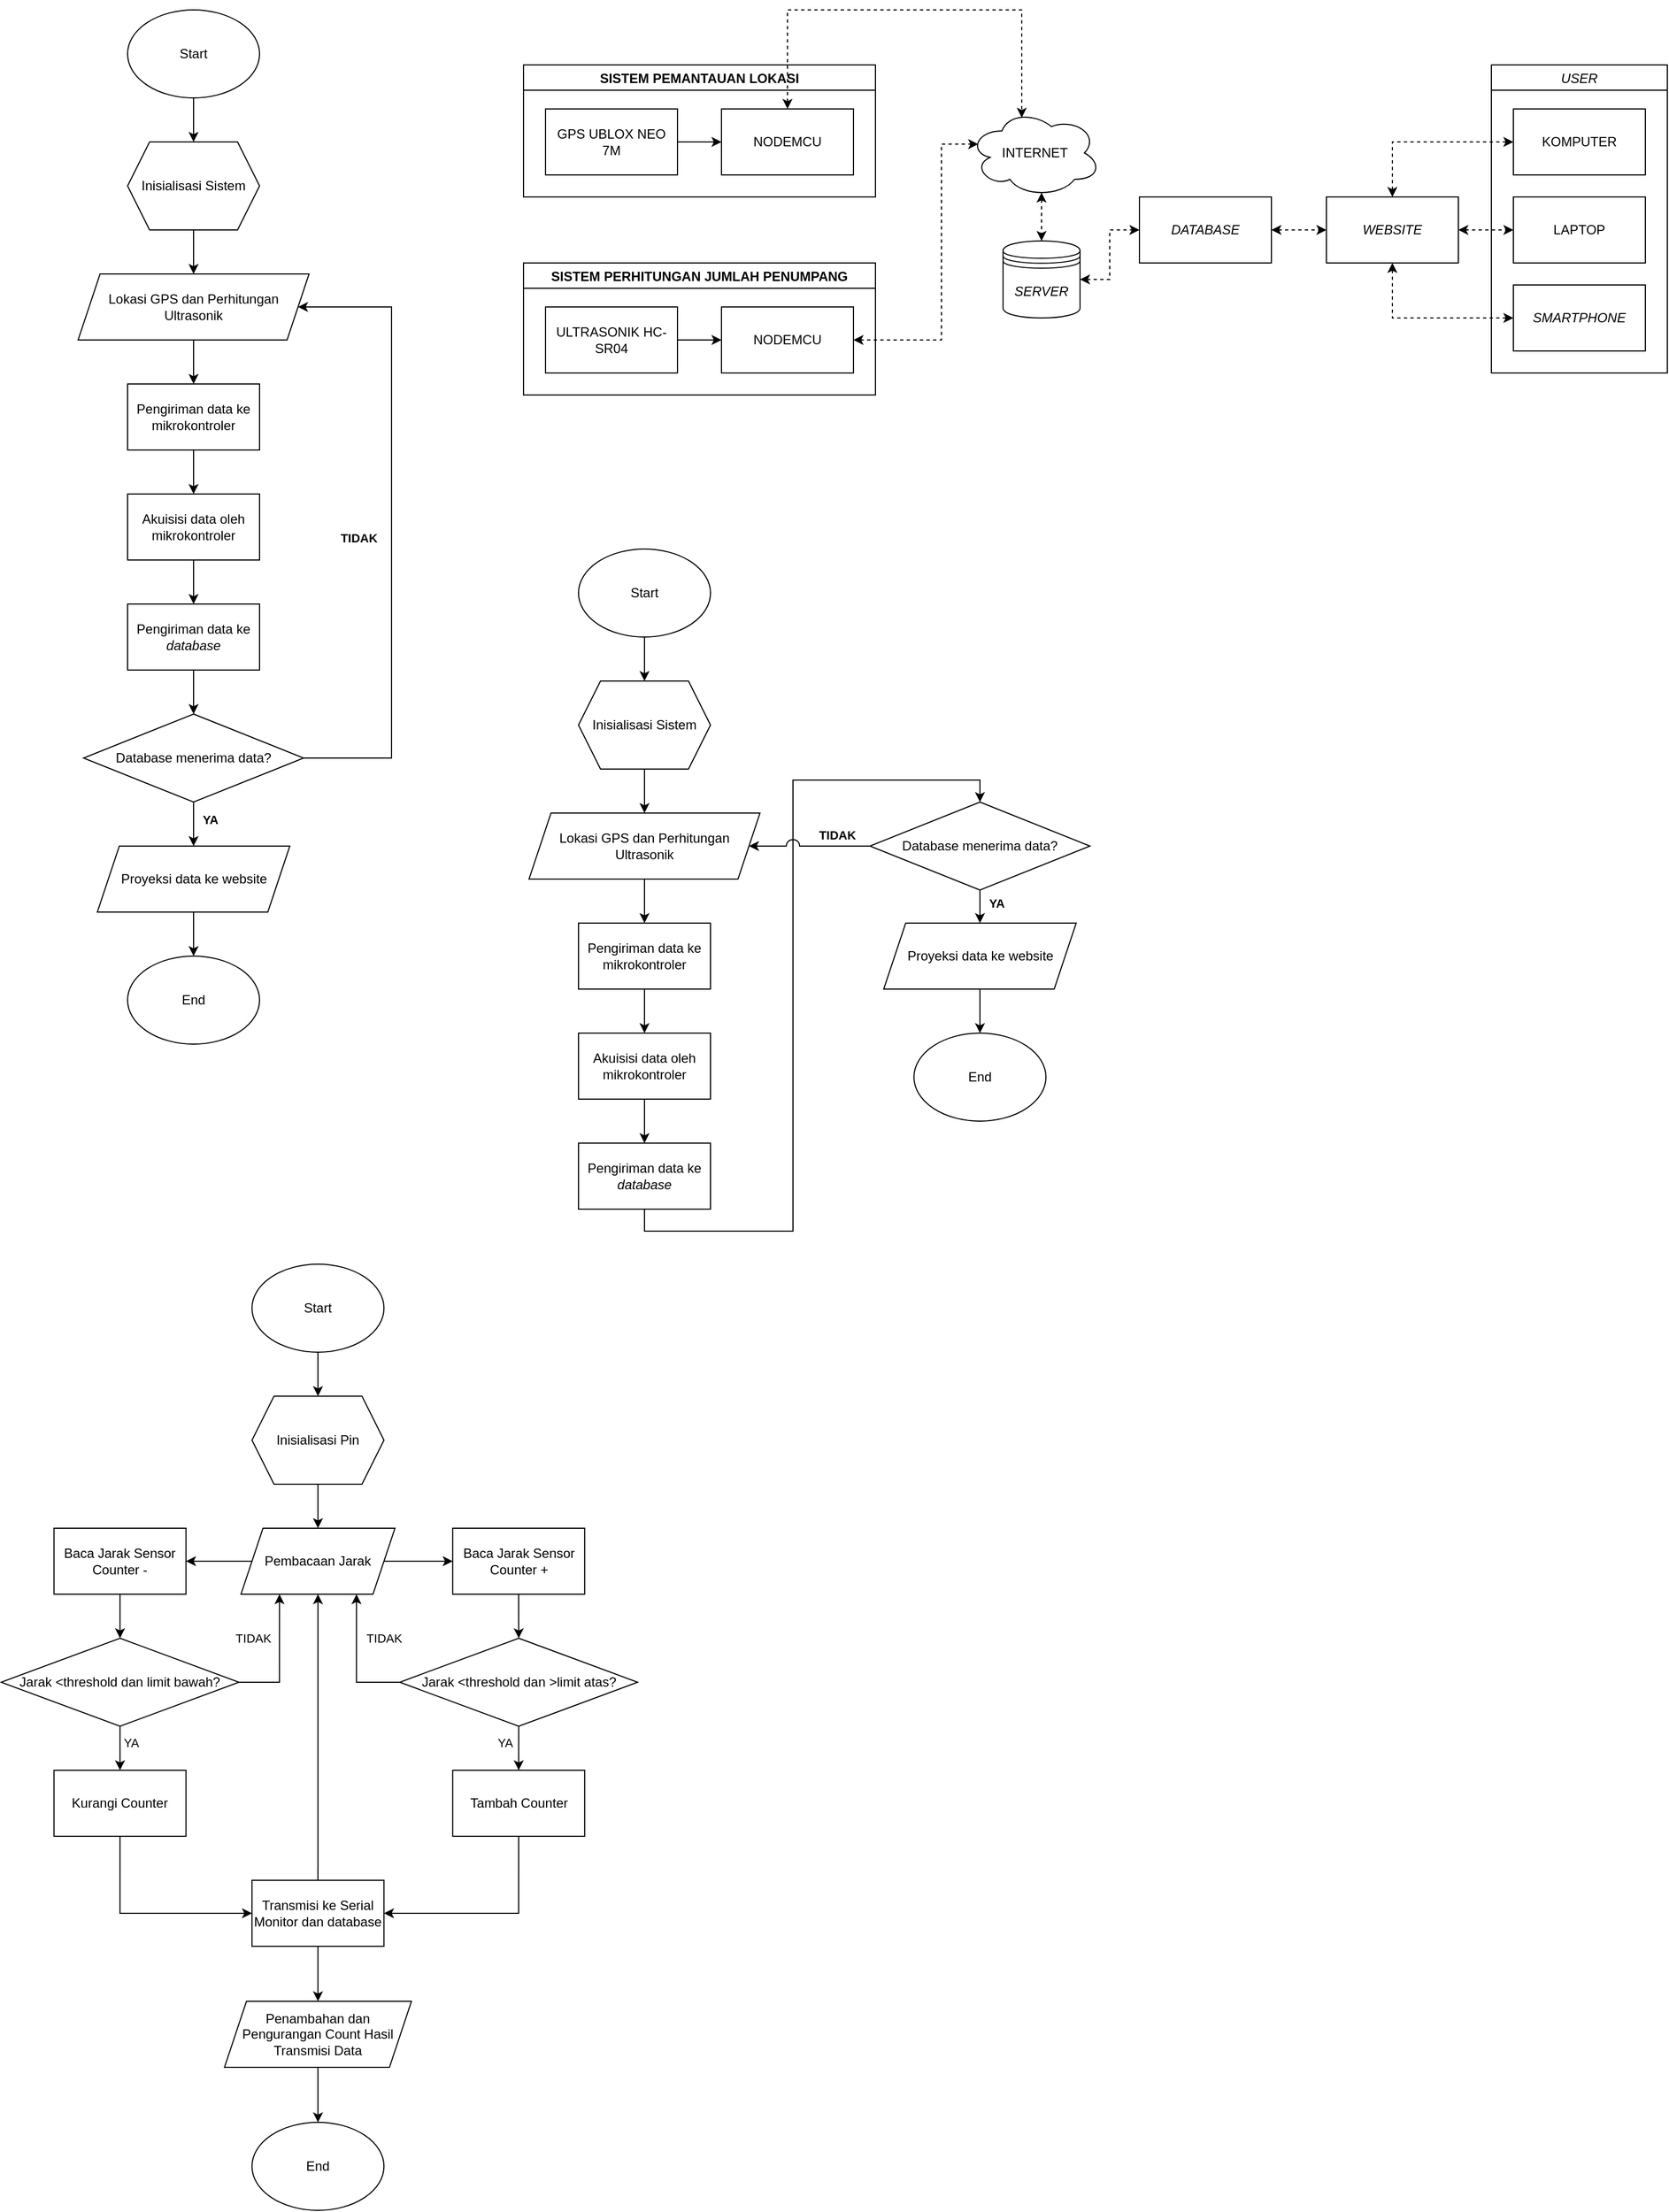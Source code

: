 <mxfile version="24.7.1" type="github">
  <diagram name="Page-1" id="yJ0czsLKRwosrbQ-xXQm">
    <mxGraphModel dx="518" dy="281" grid="1" gridSize="10" guides="1" tooltips="1" connect="1" arrows="1" fold="1" page="1" pageScale="1" pageWidth="850" pageHeight="1100" math="0" shadow="0">
      <root>
        <mxCell id="0" />
        <mxCell id="1" parent="0" />
        <mxCell id="yS4al7YbFfGDK6ix-DJF-15" style="edgeStyle=orthogonalEdgeStyle;rounded=0;orthogonalLoop=1;jettySize=auto;html=1;exitX=0.5;exitY=1;exitDx=0;exitDy=0;entryX=0.5;entryY=0;entryDx=0;entryDy=0;" parent="1" source="yS4al7YbFfGDK6ix-DJF-4" target="yS4al7YbFfGDK6ix-DJF-6" edge="1">
          <mxGeometry relative="1" as="geometry" />
        </mxCell>
        <mxCell id="yS4al7YbFfGDK6ix-DJF-4" value="Start" style="ellipse;whiteSpace=wrap;html=1;" parent="1" vertex="1">
          <mxGeometry x="155" y="60" width="120" height="80" as="geometry" />
        </mxCell>
        <mxCell id="yS4al7YbFfGDK6ix-DJF-16" style="edgeStyle=orthogonalEdgeStyle;rounded=0;orthogonalLoop=1;jettySize=auto;html=1;exitX=0.5;exitY=1;exitDx=0;exitDy=0;entryX=0.5;entryY=0;entryDx=0;entryDy=0;" parent="1" source="yS4al7YbFfGDK6ix-DJF-6" target="yS4al7YbFfGDK6ix-DJF-8" edge="1">
          <mxGeometry relative="1" as="geometry" />
        </mxCell>
        <mxCell id="yS4al7YbFfGDK6ix-DJF-6" value="Inisialisasi Sistem" style="shape=hexagon;perimeter=hexagonPerimeter2;whiteSpace=wrap;html=1;fixedSize=1;" parent="1" vertex="1">
          <mxGeometry x="155" y="180" width="120" height="80" as="geometry" />
        </mxCell>
        <mxCell id="yS4al7YbFfGDK6ix-DJF-17" style="edgeStyle=orthogonalEdgeStyle;rounded=0;orthogonalLoop=1;jettySize=auto;html=1;exitX=0.5;exitY=1;exitDx=0;exitDy=0;entryX=0.5;entryY=0;entryDx=0;entryDy=0;" parent="1" source="yS4al7YbFfGDK6ix-DJF-8" target="yS4al7YbFfGDK6ix-DJF-10" edge="1">
          <mxGeometry relative="1" as="geometry" />
        </mxCell>
        <mxCell id="yS4al7YbFfGDK6ix-DJF-8" value="Lokasi GPS dan Perhitungan Ultrasonik" style="shape=parallelogram;perimeter=parallelogramPerimeter;whiteSpace=wrap;html=1;fixedSize=1;" parent="1" vertex="1">
          <mxGeometry x="110" y="300" width="210" height="60" as="geometry" />
        </mxCell>
        <mxCell id="yS4al7YbFfGDK6ix-DJF-19" style="edgeStyle=orthogonalEdgeStyle;rounded=0;orthogonalLoop=1;jettySize=auto;html=1;exitX=0.5;exitY=1;exitDx=0;exitDy=0;entryX=0.5;entryY=0;entryDx=0;entryDy=0;" parent="1" source="yS4al7YbFfGDK6ix-DJF-9" target="yS4al7YbFfGDK6ix-DJF-11" edge="1">
          <mxGeometry relative="1" as="geometry" />
        </mxCell>
        <mxCell id="yS4al7YbFfGDK6ix-DJF-9" value="Akuisisi data oleh mikrokontroler" style="rounded=0;whiteSpace=wrap;html=1;" parent="1" vertex="1">
          <mxGeometry x="155" y="500" width="120" height="60" as="geometry" />
        </mxCell>
        <mxCell id="yS4al7YbFfGDK6ix-DJF-18" style="edgeStyle=orthogonalEdgeStyle;rounded=0;orthogonalLoop=1;jettySize=auto;html=1;exitX=0.5;exitY=1;exitDx=0;exitDy=0;entryX=0.5;entryY=0;entryDx=0;entryDy=0;" parent="1" source="yS4al7YbFfGDK6ix-DJF-10" target="yS4al7YbFfGDK6ix-DJF-9" edge="1">
          <mxGeometry relative="1" as="geometry" />
        </mxCell>
        <mxCell id="yS4al7YbFfGDK6ix-DJF-10" value="Pengiriman data ke mikrokontroler" style="rounded=0;whiteSpace=wrap;html=1;" parent="1" vertex="1">
          <mxGeometry x="155" y="400" width="120" height="60" as="geometry" />
        </mxCell>
        <mxCell id="yS4al7YbFfGDK6ix-DJF-20" style="edgeStyle=orthogonalEdgeStyle;rounded=0;orthogonalLoop=1;jettySize=auto;html=1;exitX=0.5;exitY=1;exitDx=0;exitDy=0;entryX=0.5;entryY=0;entryDx=0;entryDy=0;" parent="1" source="yS4al7YbFfGDK6ix-DJF-11" target="yS4al7YbFfGDK6ix-DJF-12" edge="1">
          <mxGeometry relative="1" as="geometry" />
        </mxCell>
        <mxCell id="yS4al7YbFfGDK6ix-DJF-11" value="Pengiriman data ke &lt;i&gt;database&lt;/i&gt;" style="rounded=0;whiteSpace=wrap;html=1;" parent="1" vertex="1">
          <mxGeometry x="155" y="600" width="120" height="60" as="geometry" />
        </mxCell>
        <mxCell id="yS4al7YbFfGDK6ix-DJF-21" value="&lt;b&gt;YA&lt;/b&gt;" style="edgeStyle=orthogonalEdgeStyle;rounded=0;orthogonalLoop=1;jettySize=auto;html=1;exitX=0.5;exitY=1;exitDx=0;exitDy=0;entryX=0.5;entryY=0;entryDx=0;entryDy=0;" parent="1" source="yS4al7YbFfGDK6ix-DJF-12" target="yS4al7YbFfGDK6ix-DJF-13" edge="1">
          <mxGeometry x="-0.2" y="15" relative="1" as="geometry">
            <mxPoint as="offset" />
          </mxGeometry>
        </mxCell>
        <mxCell id="yS4al7YbFfGDK6ix-DJF-23" value="&lt;b&gt;TIDAK&lt;/b&gt;" style="edgeStyle=orthogonalEdgeStyle;rounded=0;orthogonalLoop=1;jettySize=auto;html=1;exitX=1;exitY=0.5;exitDx=0;exitDy=0;entryX=1;entryY=0.5;entryDx=0;entryDy=0;" parent="1" source="yS4al7YbFfGDK6ix-DJF-12" target="yS4al7YbFfGDK6ix-DJF-8" edge="1">
          <mxGeometry x="-0.026" y="30" relative="1" as="geometry">
            <Array as="points">
              <mxPoint x="395" y="740" />
              <mxPoint x="395" y="330" />
            </Array>
            <mxPoint as="offset" />
          </mxGeometry>
        </mxCell>
        <mxCell id="yS4al7YbFfGDK6ix-DJF-12" value="Database menerima data?" style="rhombus;whiteSpace=wrap;html=1;" parent="1" vertex="1">
          <mxGeometry x="115" y="700" width="200" height="80" as="geometry" />
        </mxCell>
        <mxCell id="yS4al7YbFfGDK6ix-DJF-22" style="edgeStyle=orthogonalEdgeStyle;rounded=0;orthogonalLoop=1;jettySize=auto;html=1;exitX=0.5;exitY=1;exitDx=0;exitDy=0;entryX=0.5;entryY=0;entryDx=0;entryDy=0;" parent="1" source="yS4al7YbFfGDK6ix-DJF-13" target="yS4al7YbFfGDK6ix-DJF-14" edge="1">
          <mxGeometry relative="1" as="geometry" />
        </mxCell>
        <mxCell id="yS4al7YbFfGDK6ix-DJF-13" value="Proyeksi data ke website" style="shape=parallelogram;perimeter=parallelogramPerimeter;whiteSpace=wrap;html=1;fixedSize=1;" parent="1" vertex="1">
          <mxGeometry x="127.5" y="820" width="175" height="60" as="geometry" />
        </mxCell>
        <mxCell id="yS4al7YbFfGDK6ix-DJF-14" value="End" style="ellipse;whiteSpace=wrap;html=1;" parent="1" vertex="1">
          <mxGeometry x="155" y="920" width="120" height="80" as="geometry" />
        </mxCell>
        <mxCell id="yS4al7YbFfGDK6ix-DJF-25" value="SISTEM PEMANTAUAN LOKASI" style="swimlane;fillColor=none;" parent="1" vertex="1">
          <mxGeometry x="515" y="110" width="320" height="120" as="geometry" />
        </mxCell>
        <mxCell id="yS4al7YbFfGDK6ix-DJF-28" value="" style="edgeStyle=orthogonalEdgeStyle;rounded=0;orthogonalLoop=1;jettySize=auto;html=1;" parent="yS4al7YbFfGDK6ix-DJF-25" source="yS4al7YbFfGDK6ix-DJF-26" target="yS4al7YbFfGDK6ix-DJF-27" edge="1">
          <mxGeometry relative="1" as="geometry" />
        </mxCell>
        <mxCell id="yS4al7YbFfGDK6ix-DJF-26" value="GPS UBLOX NEO 7M" style="rounded=0;whiteSpace=wrap;html=1;fillColor=none;" parent="yS4al7YbFfGDK6ix-DJF-25" vertex="1">
          <mxGeometry x="20" y="40" width="120" height="60" as="geometry" />
        </mxCell>
        <mxCell id="yS4al7YbFfGDK6ix-DJF-27" value="NODEMCU" style="rounded=0;whiteSpace=wrap;html=1;fillColor=none;" parent="yS4al7YbFfGDK6ix-DJF-25" vertex="1">
          <mxGeometry x="180" y="40" width="120" height="60" as="geometry" />
        </mxCell>
        <mxCell id="yS4al7YbFfGDK6ix-DJF-29" value="SISTEM PERHITUNGAN JUMLAH PENUMPANG" style="swimlane;fillColor=none;" parent="1" vertex="1">
          <mxGeometry x="515" y="290" width="320" height="120" as="geometry" />
        </mxCell>
        <mxCell id="yS4al7YbFfGDK6ix-DJF-30" value="" style="edgeStyle=orthogonalEdgeStyle;rounded=0;orthogonalLoop=1;jettySize=auto;html=1;" parent="yS4al7YbFfGDK6ix-DJF-29" source="yS4al7YbFfGDK6ix-DJF-31" target="yS4al7YbFfGDK6ix-DJF-32" edge="1">
          <mxGeometry relative="1" as="geometry" />
        </mxCell>
        <mxCell id="yS4al7YbFfGDK6ix-DJF-31" value="ULTRASONIK HC-SR04" style="rounded=0;whiteSpace=wrap;html=1;fillColor=none;" parent="yS4al7YbFfGDK6ix-DJF-29" vertex="1">
          <mxGeometry x="20" y="40" width="120" height="60" as="geometry" />
        </mxCell>
        <mxCell id="yS4al7YbFfGDK6ix-DJF-32" value="NODEMCU" style="rounded=0;whiteSpace=wrap;html=1;fillColor=none;" parent="yS4al7YbFfGDK6ix-DJF-29" vertex="1">
          <mxGeometry x="180" y="40" width="120" height="60" as="geometry" />
        </mxCell>
        <mxCell id="yS4al7YbFfGDK6ix-DJF-37" style="edgeStyle=orthogonalEdgeStyle;rounded=0;orthogonalLoop=1;jettySize=auto;html=1;exitX=0.55;exitY=0.95;exitDx=0;exitDy=0;exitPerimeter=0;entryX=0.5;entryY=0;entryDx=0;entryDy=0;dashed=1;startArrow=classic;startFill=1;" parent="1" source="yS4al7YbFfGDK6ix-DJF-33" target="yS4al7YbFfGDK6ix-DJF-44" edge="1">
          <mxGeometry relative="1" as="geometry">
            <mxPoint x="986" y="323" as="targetPoint" />
          </mxGeometry>
        </mxCell>
        <mxCell id="yS4al7YbFfGDK6ix-DJF-33" value="INTERNET" style="ellipse;shape=cloud;whiteSpace=wrap;html=1;fillColor=none;" parent="1" vertex="1">
          <mxGeometry x="920" y="150" width="120" height="80" as="geometry" />
        </mxCell>
        <mxCell id="yS4al7YbFfGDK6ix-DJF-34" style="edgeStyle=orthogonalEdgeStyle;rounded=0;orthogonalLoop=1;jettySize=auto;html=1;exitX=0.5;exitY=0;exitDx=0;exitDy=0;entryX=0.4;entryY=0.1;entryDx=0;entryDy=0;entryPerimeter=0;dashed=1;startArrow=classic;startFill=1;" parent="1" source="yS4al7YbFfGDK6ix-DJF-27" target="yS4al7YbFfGDK6ix-DJF-33" edge="1">
          <mxGeometry relative="1" as="geometry">
            <Array as="points">
              <mxPoint x="755" y="60" />
              <mxPoint x="968" y="60" />
            </Array>
          </mxGeometry>
        </mxCell>
        <mxCell id="yS4al7YbFfGDK6ix-DJF-35" style="edgeStyle=orthogonalEdgeStyle;rounded=0;orthogonalLoop=1;jettySize=auto;html=1;exitX=1;exitY=0.5;exitDx=0;exitDy=0;entryX=0.07;entryY=0.4;entryDx=0;entryDy=0;entryPerimeter=0;dashed=1;startArrow=classic;startFill=1;" parent="1" source="yS4al7YbFfGDK6ix-DJF-32" target="yS4al7YbFfGDK6ix-DJF-33" edge="1">
          <mxGeometry relative="1" as="geometry">
            <Array as="points">
              <mxPoint x="895" y="360" />
              <mxPoint x="895" y="182" />
            </Array>
          </mxGeometry>
        </mxCell>
        <mxCell id="yS4al7YbFfGDK6ix-DJF-43" style="edgeStyle=orthogonalEdgeStyle;rounded=0;orthogonalLoop=1;jettySize=auto;html=1;exitX=1;exitY=0.5;exitDx=0;exitDy=0;entryX=0;entryY=0.5;entryDx=0;entryDy=0;startArrow=classic;startFill=1;dashed=1;" parent="1" source="yS4al7YbFfGDK6ix-DJF-38" target="yS4al7YbFfGDK6ix-DJF-42" edge="1">
          <mxGeometry relative="1" as="geometry" />
        </mxCell>
        <mxCell id="yS4al7YbFfGDK6ix-DJF-38" value="&lt;i&gt;DATABASE&lt;/i&gt;" style="rounded=0;whiteSpace=wrap;html=1;fillColor=none;" parent="1" vertex="1">
          <mxGeometry x="1075" y="230" width="120" height="60" as="geometry" />
        </mxCell>
        <mxCell id="yS4al7YbFfGDK6ix-DJF-54" style="edgeStyle=orthogonalEdgeStyle;rounded=0;orthogonalLoop=1;jettySize=auto;html=1;exitX=1;exitY=0.5;exitDx=0;exitDy=0;entryX=0;entryY=0.5;entryDx=0;entryDy=0;startArrow=classic;startFill=1;dashed=1;" parent="1" source="yS4al7YbFfGDK6ix-DJF-42" target="yS4al7YbFfGDK6ix-DJF-47" edge="1">
          <mxGeometry relative="1" as="geometry" />
        </mxCell>
        <mxCell id="yS4al7YbFfGDK6ix-DJF-55" style="edgeStyle=orthogonalEdgeStyle;rounded=0;orthogonalLoop=1;jettySize=auto;html=1;exitX=0.5;exitY=1;exitDx=0;exitDy=0;entryX=0;entryY=0.5;entryDx=0;entryDy=0;startArrow=classic;startFill=1;dashed=1;" parent="1" source="yS4al7YbFfGDK6ix-DJF-42" target="yS4al7YbFfGDK6ix-DJF-48" edge="1">
          <mxGeometry relative="1" as="geometry" />
        </mxCell>
        <mxCell id="yS4al7YbFfGDK6ix-DJF-56" style="edgeStyle=orthogonalEdgeStyle;rounded=0;orthogonalLoop=1;jettySize=auto;html=1;exitX=0.5;exitY=0;exitDx=0;exitDy=0;entryX=0;entryY=0.5;entryDx=0;entryDy=0;startArrow=classic;startFill=1;dashed=1;" parent="1" source="yS4al7YbFfGDK6ix-DJF-42" target="yS4al7YbFfGDK6ix-DJF-46" edge="1">
          <mxGeometry relative="1" as="geometry" />
        </mxCell>
        <mxCell id="yS4al7YbFfGDK6ix-DJF-42" value="&lt;i&gt;WEBSITE&lt;/i&gt;" style="rounded=0;whiteSpace=wrap;html=1;fillColor=none;" parent="1" vertex="1">
          <mxGeometry x="1245" y="230" width="120" height="60" as="geometry" />
        </mxCell>
        <mxCell id="yS4al7YbFfGDK6ix-DJF-45" style="edgeStyle=orthogonalEdgeStyle;rounded=0;orthogonalLoop=1;jettySize=auto;html=1;exitX=1;exitY=0.5;exitDx=0;exitDy=0;entryX=0;entryY=0.5;entryDx=0;entryDy=0;startArrow=classic;startFill=1;dashed=1;" parent="1" source="yS4al7YbFfGDK6ix-DJF-44" target="yS4al7YbFfGDK6ix-DJF-38" edge="1">
          <mxGeometry relative="1" as="geometry" />
        </mxCell>
        <mxCell id="yS4al7YbFfGDK6ix-DJF-44" value="&lt;i&gt;SERVER&lt;/i&gt;" style="shape=datastore;whiteSpace=wrap;html=1;fillColor=none;" parent="1" vertex="1">
          <mxGeometry x="951" y="270" width="70" height="70" as="geometry" />
        </mxCell>
        <mxCell id="yS4al7YbFfGDK6ix-DJF-49" value="USER" style="swimlane;startSize=23;fontStyle=2;fillColor=none;" parent="1" vertex="1">
          <mxGeometry x="1395" y="110" width="160" height="280" as="geometry" />
        </mxCell>
        <mxCell id="yS4al7YbFfGDK6ix-DJF-46" value="KOMPUTER" style="rounded=0;whiteSpace=wrap;html=1;fillColor=none;" parent="yS4al7YbFfGDK6ix-DJF-49" vertex="1">
          <mxGeometry x="20" y="40" width="120" height="60" as="geometry" />
        </mxCell>
        <mxCell id="yS4al7YbFfGDK6ix-DJF-47" value="LAPTOP" style="rounded=0;whiteSpace=wrap;html=1;fillColor=none;" parent="yS4al7YbFfGDK6ix-DJF-49" vertex="1">
          <mxGeometry x="20" y="120" width="120" height="60" as="geometry" />
        </mxCell>
        <mxCell id="yS4al7YbFfGDK6ix-DJF-48" value="&lt;i&gt;SMARTPHONE&lt;/i&gt;" style="rounded=0;whiteSpace=wrap;html=1;fillColor=none;" parent="yS4al7YbFfGDK6ix-DJF-49" vertex="1">
          <mxGeometry x="20" y="200" width="120" height="60" as="geometry" />
        </mxCell>
        <mxCell id="3b_SdyXid0ChqGJSm0WQ-21" style="edgeStyle=orthogonalEdgeStyle;rounded=0;orthogonalLoop=1;jettySize=auto;html=1;exitX=0.5;exitY=1;exitDx=0;exitDy=0;entryX=0.5;entryY=0;entryDx=0;entryDy=0;" parent="1" source="3b_SdyXid0ChqGJSm0WQ-22" target="3b_SdyXid0ChqGJSm0WQ-24" edge="1">
          <mxGeometry relative="1" as="geometry" />
        </mxCell>
        <mxCell id="3b_SdyXid0ChqGJSm0WQ-22" value="Start" style="ellipse;whiteSpace=wrap;html=1;fillColor=none;" parent="1" vertex="1">
          <mxGeometry x="565" y="550" width="120" height="80" as="geometry" />
        </mxCell>
        <mxCell id="3b_SdyXid0ChqGJSm0WQ-23" style="edgeStyle=orthogonalEdgeStyle;rounded=0;orthogonalLoop=1;jettySize=auto;html=1;exitX=0.5;exitY=1;exitDx=0;exitDy=0;entryX=0.5;entryY=0;entryDx=0;entryDy=0;" parent="1" source="3b_SdyXid0ChqGJSm0WQ-24" target="3b_SdyXid0ChqGJSm0WQ-26" edge="1">
          <mxGeometry relative="1" as="geometry" />
        </mxCell>
        <mxCell id="3b_SdyXid0ChqGJSm0WQ-24" value="Inisialisasi Sistem" style="shape=hexagon;perimeter=hexagonPerimeter2;whiteSpace=wrap;html=1;fixedSize=1;fillColor=none;" parent="1" vertex="1">
          <mxGeometry x="565" y="670" width="120" height="80" as="geometry" />
        </mxCell>
        <mxCell id="3b_SdyXid0ChqGJSm0WQ-25" style="edgeStyle=orthogonalEdgeStyle;rounded=0;orthogonalLoop=1;jettySize=auto;html=1;exitX=0.5;exitY=1;exitDx=0;exitDy=0;entryX=0.5;entryY=0;entryDx=0;entryDy=0;" parent="1" source="3b_SdyXid0ChqGJSm0WQ-26" target="3b_SdyXid0ChqGJSm0WQ-30" edge="1">
          <mxGeometry relative="1" as="geometry" />
        </mxCell>
        <mxCell id="3b_SdyXid0ChqGJSm0WQ-26" value="Lokasi GPS dan Perhitungan Ultrasonik" style="shape=parallelogram;perimeter=parallelogramPerimeter;whiteSpace=wrap;html=1;fixedSize=1;fillColor=none;" parent="1" vertex="1">
          <mxGeometry x="520" y="790" width="210" height="60" as="geometry" />
        </mxCell>
        <mxCell id="3b_SdyXid0ChqGJSm0WQ-27" style="edgeStyle=orthogonalEdgeStyle;rounded=0;orthogonalLoop=1;jettySize=auto;html=1;exitX=0.5;exitY=1;exitDx=0;exitDy=0;entryX=0.5;entryY=0;entryDx=0;entryDy=0;" parent="1" source="3b_SdyXid0ChqGJSm0WQ-28" target="3b_SdyXid0ChqGJSm0WQ-32" edge="1">
          <mxGeometry relative="1" as="geometry" />
        </mxCell>
        <mxCell id="3b_SdyXid0ChqGJSm0WQ-28" value="Akuisisi data oleh mikrokontroler" style="rounded=0;whiteSpace=wrap;html=1;fillColor=none;" parent="1" vertex="1">
          <mxGeometry x="565" y="990" width="120" height="60" as="geometry" />
        </mxCell>
        <mxCell id="3b_SdyXid0ChqGJSm0WQ-29" style="edgeStyle=orthogonalEdgeStyle;rounded=0;orthogonalLoop=1;jettySize=auto;html=1;exitX=0.5;exitY=1;exitDx=0;exitDy=0;entryX=0.5;entryY=0;entryDx=0;entryDy=0;" parent="1" source="3b_SdyXid0ChqGJSm0WQ-30" target="3b_SdyXid0ChqGJSm0WQ-28" edge="1">
          <mxGeometry relative="1" as="geometry" />
        </mxCell>
        <mxCell id="3b_SdyXid0ChqGJSm0WQ-30" value="Pengiriman data ke mikrokontroler" style="rounded=0;whiteSpace=wrap;html=1;fillColor=none;" parent="1" vertex="1">
          <mxGeometry x="565" y="890" width="120" height="60" as="geometry" />
        </mxCell>
        <mxCell id="3b_SdyXid0ChqGJSm0WQ-31" style="edgeStyle=orthogonalEdgeStyle;rounded=0;orthogonalLoop=1;jettySize=auto;html=1;exitX=0.5;exitY=1;exitDx=0;exitDy=0;entryX=0.5;entryY=0;entryDx=0;entryDy=0;flowAnimation=0;" parent="1" source="3b_SdyXid0ChqGJSm0WQ-32" target="3b_SdyXid0ChqGJSm0WQ-35" edge="1">
          <mxGeometry relative="1" as="geometry">
            <Array as="points">
              <mxPoint x="625" y="1170" />
              <mxPoint x="760" y="1170" />
              <mxPoint x="760" y="760" />
              <mxPoint x="930" y="760" />
            </Array>
          </mxGeometry>
        </mxCell>
        <mxCell id="3b_SdyXid0ChqGJSm0WQ-32" value="Pengiriman data ke &lt;i&gt;database&lt;/i&gt;" style="rounded=0;whiteSpace=wrap;html=1;fillColor=none;" parent="1" vertex="1">
          <mxGeometry x="565" y="1090" width="120" height="60" as="geometry" />
        </mxCell>
        <mxCell id="3b_SdyXid0ChqGJSm0WQ-33" value="&lt;b&gt;YA&lt;/b&gt;" style="edgeStyle=orthogonalEdgeStyle;rounded=0;orthogonalLoop=1;jettySize=auto;html=1;exitX=0.5;exitY=1;exitDx=0;exitDy=0;entryX=0.5;entryY=0;entryDx=0;entryDy=0;" parent="1" source="3b_SdyXid0ChqGJSm0WQ-35" target="3b_SdyXid0ChqGJSm0WQ-37" edge="1">
          <mxGeometry x="-0.2" y="15" relative="1" as="geometry">
            <mxPoint as="offset" />
          </mxGeometry>
        </mxCell>
        <mxCell id="3b_SdyXid0ChqGJSm0WQ-39" value="&lt;b&gt;TIDAK&lt;/b&gt;" style="edgeStyle=orthogonalEdgeStyle;rounded=0;orthogonalLoop=1;jettySize=auto;html=1;exitX=0;exitY=0.5;exitDx=0;exitDy=0;entryX=1;entryY=0.5;entryDx=0;entryDy=0;jumpStyle=arc;jumpSize=12;" parent="1" source="3b_SdyXid0ChqGJSm0WQ-35" target="3b_SdyXid0ChqGJSm0WQ-26" edge="1">
          <mxGeometry x="-0.455" y="-10" relative="1" as="geometry">
            <mxPoint as="offset" />
          </mxGeometry>
        </mxCell>
        <mxCell id="3b_SdyXid0ChqGJSm0WQ-35" value="Database menerima data?" style="rhombus;whiteSpace=wrap;html=1;fillColor=none;" parent="1" vertex="1">
          <mxGeometry x="830" y="780" width="200" height="80" as="geometry" />
        </mxCell>
        <mxCell id="3b_SdyXid0ChqGJSm0WQ-36" style="edgeStyle=orthogonalEdgeStyle;rounded=0;orthogonalLoop=1;jettySize=auto;html=1;exitX=0.5;exitY=1;exitDx=0;exitDy=0;entryX=0.5;entryY=0;entryDx=0;entryDy=0;" parent="1" source="3b_SdyXid0ChqGJSm0WQ-37" target="3b_SdyXid0ChqGJSm0WQ-38" edge="1">
          <mxGeometry relative="1" as="geometry" />
        </mxCell>
        <mxCell id="3b_SdyXid0ChqGJSm0WQ-37" value="Proyeksi data ke website" style="shape=parallelogram;perimeter=parallelogramPerimeter;whiteSpace=wrap;html=1;fixedSize=1;fillColor=none;" parent="1" vertex="1">
          <mxGeometry x="842.5" y="890" width="175" height="60" as="geometry" />
        </mxCell>
        <mxCell id="3b_SdyXid0ChqGJSm0WQ-38" value="End" style="ellipse;whiteSpace=wrap;html=1;fillColor=none;" parent="1" vertex="1">
          <mxGeometry x="870" y="990" width="120" height="80" as="geometry" />
        </mxCell>
        <mxCell id="d2ZIBK7g3pTTEtLVZII3-3" value="" style="edgeStyle=orthogonalEdgeStyle;rounded=0;orthogonalLoop=1;jettySize=auto;html=1;" parent="1" source="d2ZIBK7g3pTTEtLVZII3-1" target="d2ZIBK7g3pTTEtLVZII3-2" edge="1">
          <mxGeometry relative="1" as="geometry" />
        </mxCell>
        <mxCell id="d2ZIBK7g3pTTEtLVZII3-1" value="Start" style="ellipse;whiteSpace=wrap;html=1;fillColor=none;" parent="1" vertex="1">
          <mxGeometry x="268.12" y="1200" width="120" height="80" as="geometry" />
        </mxCell>
        <mxCell id="d2ZIBK7g3pTTEtLVZII3-5" value="" style="edgeStyle=orthogonalEdgeStyle;rounded=0;orthogonalLoop=1;jettySize=auto;html=1;" parent="1" source="d2ZIBK7g3pTTEtLVZII3-2" target="d2ZIBK7g3pTTEtLVZII3-4" edge="1">
          <mxGeometry relative="1" as="geometry" />
        </mxCell>
        <mxCell id="d2ZIBK7g3pTTEtLVZII3-2" value="Inisialisasi Pin" style="shape=hexagon;perimeter=hexagonPerimeter2;whiteSpace=wrap;html=1;fixedSize=1;fillColor=none;" parent="1" vertex="1">
          <mxGeometry x="268.12" y="1320" width="120" height="80" as="geometry" />
        </mxCell>
        <mxCell id="d2ZIBK7g3pTTEtLVZII3-7" value="" style="edgeStyle=orthogonalEdgeStyle;rounded=0;orthogonalLoop=1;jettySize=auto;html=1;" parent="1" source="d2ZIBK7g3pTTEtLVZII3-4" target="d2ZIBK7g3pTTEtLVZII3-6" edge="1">
          <mxGeometry relative="1" as="geometry" />
        </mxCell>
        <mxCell id="d2ZIBK7g3pTTEtLVZII3-9" value="" style="edgeStyle=orthogonalEdgeStyle;rounded=0;orthogonalLoop=1;jettySize=auto;html=1;" parent="1" source="d2ZIBK7g3pTTEtLVZII3-4" target="d2ZIBK7g3pTTEtLVZII3-8" edge="1">
          <mxGeometry relative="1" as="geometry" />
        </mxCell>
        <mxCell id="d2ZIBK7g3pTTEtLVZII3-4" value="Pembacaan Jarak" style="shape=parallelogram;perimeter=parallelogramPerimeter;whiteSpace=wrap;html=1;fixedSize=1;fillColor=none;" parent="1" vertex="1">
          <mxGeometry x="258.12" y="1440" width="140" height="60" as="geometry" />
        </mxCell>
        <mxCell id="d2ZIBK7g3pTTEtLVZII3-11" value="" style="edgeStyle=orthogonalEdgeStyle;rounded=0;orthogonalLoop=1;jettySize=auto;html=1;" parent="1" source="d2ZIBK7g3pTTEtLVZII3-6" target="d2ZIBK7g3pTTEtLVZII3-10" edge="1">
          <mxGeometry relative="1" as="geometry" />
        </mxCell>
        <mxCell id="d2ZIBK7g3pTTEtLVZII3-6" value="Baca Jarak Sensor Counter +" style="whiteSpace=wrap;html=1;fillColor=none;" parent="1" vertex="1">
          <mxGeometry x="450.62" y="1440" width="120" height="60" as="geometry" />
        </mxCell>
        <mxCell id="d2ZIBK7g3pTTEtLVZII3-13" style="edgeStyle=orthogonalEdgeStyle;rounded=0;orthogonalLoop=1;jettySize=auto;html=1;exitX=0.5;exitY=1;exitDx=0;exitDy=0;entryX=0.5;entryY=0;entryDx=0;entryDy=0;" parent="1" source="d2ZIBK7g3pTTEtLVZII3-8" target="d2ZIBK7g3pTTEtLVZII3-12" edge="1">
          <mxGeometry relative="1" as="geometry" />
        </mxCell>
        <mxCell id="d2ZIBK7g3pTTEtLVZII3-8" value="Baca Jarak Sensor Counter -" style="whiteSpace=wrap;html=1;fillColor=none;" parent="1" vertex="1">
          <mxGeometry x="88.12" y="1440" width="120" height="60" as="geometry" />
        </mxCell>
        <mxCell id="d2ZIBK7g3pTTEtLVZII3-15" value="" style="edgeStyle=orthogonalEdgeStyle;rounded=0;orthogonalLoop=1;jettySize=auto;html=1;" parent="1" source="d2ZIBK7g3pTTEtLVZII3-10" target="d2ZIBK7g3pTTEtLVZII3-14" edge="1">
          <mxGeometry relative="1" as="geometry" />
        </mxCell>
        <mxCell id="d2ZIBK7g3pTTEtLVZII3-40" value="YA" style="edgeLabel;html=1;align=center;verticalAlign=middle;resizable=0;points=[];" parent="d2ZIBK7g3pTTEtLVZII3-15" vertex="1" connectable="0">
          <mxGeometry x="-0.279" y="2" relative="1" as="geometry">
            <mxPoint x="-15" as="offset" />
          </mxGeometry>
        </mxCell>
        <mxCell id="9RHUhA6I5Z0S6S0RsDlj-2" style="edgeStyle=orthogonalEdgeStyle;rounded=0;orthogonalLoop=1;jettySize=auto;html=1;exitX=0;exitY=0.5;exitDx=0;exitDy=0;entryX=0.75;entryY=1;entryDx=0;entryDy=0;" edge="1" parent="1" source="d2ZIBK7g3pTTEtLVZII3-10" target="d2ZIBK7g3pTTEtLVZII3-4">
          <mxGeometry relative="1" as="geometry" />
        </mxCell>
        <mxCell id="9RHUhA6I5Z0S6S0RsDlj-4" value="TIDAK" style="edgeLabel;html=1;align=center;verticalAlign=middle;resizable=0;points=[];" vertex="1" connectable="0" parent="9RHUhA6I5Z0S6S0RsDlj-2">
          <mxGeometry x="-0.407" y="3" relative="1" as="geometry">
            <mxPoint x="21" y="-43" as="offset" />
          </mxGeometry>
        </mxCell>
        <mxCell id="d2ZIBK7g3pTTEtLVZII3-10" value="Jarak &amp;lt;threshold dan &amp;gt;limit atas?" style="rhombus;whiteSpace=wrap;html=1;fillColor=none;" parent="1" vertex="1">
          <mxGeometry x="402.5" y="1540" width="216.25" height="80" as="geometry" />
        </mxCell>
        <mxCell id="d2ZIBK7g3pTTEtLVZII3-17" style="edgeStyle=orthogonalEdgeStyle;rounded=0;orthogonalLoop=1;jettySize=auto;html=1;exitX=0.5;exitY=1;exitDx=0;exitDy=0;entryX=0.5;entryY=0;entryDx=0;entryDy=0;" parent="1" source="d2ZIBK7g3pTTEtLVZII3-12" target="d2ZIBK7g3pTTEtLVZII3-16" edge="1">
          <mxGeometry relative="1" as="geometry" />
        </mxCell>
        <mxCell id="d2ZIBK7g3pTTEtLVZII3-38" value="YA" style="edgeLabel;html=1;align=center;verticalAlign=middle;resizable=0;points=[];" parent="d2ZIBK7g3pTTEtLVZII3-17" vertex="1" connectable="0">
          <mxGeometry x="-0.278" y="-3" relative="1" as="geometry">
            <mxPoint x="13" as="offset" />
          </mxGeometry>
        </mxCell>
        <mxCell id="9RHUhA6I5Z0S6S0RsDlj-1" style="edgeStyle=orthogonalEdgeStyle;rounded=0;orthogonalLoop=1;jettySize=auto;html=1;entryX=0.25;entryY=1;entryDx=0;entryDy=0;" edge="1" parent="1" source="d2ZIBK7g3pTTEtLVZII3-12" target="d2ZIBK7g3pTTEtLVZII3-4">
          <mxGeometry relative="1" as="geometry" />
        </mxCell>
        <mxCell id="9RHUhA6I5Z0S6S0RsDlj-3" value="TIDAK" style="edgeLabel;html=1;align=center;verticalAlign=middle;resizable=0;points=[];" vertex="1" connectable="0" parent="9RHUhA6I5Z0S6S0RsDlj-1">
          <mxGeometry x="-0.506" relative="1" as="geometry">
            <mxPoint x="-17" y="-40" as="offset" />
          </mxGeometry>
        </mxCell>
        <mxCell id="d2ZIBK7g3pTTEtLVZII3-12" value="Jarak &amp;lt;threshold dan limit bawah?" style="rhombus;whiteSpace=wrap;html=1;fillColor=none;" parent="1" vertex="1">
          <mxGeometry x="40" y="1540" width="216.25" height="80" as="geometry" />
        </mxCell>
        <mxCell id="d2ZIBK7g3pTTEtLVZII3-24" style="edgeStyle=orthogonalEdgeStyle;rounded=0;orthogonalLoop=1;jettySize=auto;html=1;entryX=1;entryY=0.5;entryDx=0;entryDy=0;exitX=0.5;exitY=1;exitDx=0;exitDy=0;" parent="1" source="d2ZIBK7g3pTTEtLVZII3-14" target="d2ZIBK7g3pTTEtLVZII3-18" edge="1">
          <mxGeometry relative="1" as="geometry" />
        </mxCell>
        <mxCell id="d2ZIBK7g3pTTEtLVZII3-14" value="Tambah Counter" style="whiteSpace=wrap;html=1;fillColor=none;" parent="1" vertex="1">
          <mxGeometry x="450.625" y="1660" width="120" height="60" as="geometry" />
        </mxCell>
        <mxCell id="d2ZIBK7g3pTTEtLVZII3-16" value="Kurangi Counter" style="whiteSpace=wrap;html=1;fillColor=none;" parent="1" vertex="1">
          <mxGeometry x="88.115" y="1660" width="120" height="60" as="geometry" />
        </mxCell>
        <mxCell id="d2ZIBK7g3pTTEtLVZII3-22" value="" style="edgeStyle=orthogonalEdgeStyle;rounded=0;orthogonalLoop=1;jettySize=auto;html=1;" parent="1" source="d2ZIBK7g3pTTEtLVZII3-18" target="d2ZIBK7g3pTTEtLVZII3-21" edge="1">
          <mxGeometry relative="1" as="geometry" />
        </mxCell>
        <mxCell id="9RHUhA6I5Z0S6S0RsDlj-6" style="edgeStyle=orthogonalEdgeStyle;rounded=0;orthogonalLoop=1;jettySize=auto;html=1;exitX=0.5;exitY=0;exitDx=0;exitDy=0;entryX=0.5;entryY=1;entryDx=0;entryDy=0;" edge="1" parent="1" source="d2ZIBK7g3pTTEtLVZII3-18" target="d2ZIBK7g3pTTEtLVZII3-4">
          <mxGeometry relative="1" as="geometry" />
        </mxCell>
        <mxCell id="d2ZIBK7g3pTTEtLVZII3-18" value="Transmisi ke Serial Monitor dan database" style="whiteSpace=wrap;html=1;fillColor=none;" parent="1" vertex="1">
          <mxGeometry x="268.115" y="1760" width="120" height="60" as="geometry" />
        </mxCell>
        <mxCell id="d2ZIBK7g3pTTEtLVZII3-26" value="" style="edgeStyle=orthogonalEdgeStyle;rounded=0;orthogonalLoop=1;jettySize=auto;html=1;" parent="1" source="d2ZIBK7g3pTTEtLVZII3-21" target="d2ZIBK7g3pTTEtLVZII3-25" edge="1">
          <mxGeometry relative="1" as="geometry" />
        </mxCell>
        <mxCell id="d2ZIBK7g3pTTEtLVZII3-21" value="Penambahan dan Pengurangan Count Hasil Transmisi Data" style="shape=parallelogram;perimeter=parallelogramPerimeter;whiteSpace=wrap;html=1;fixedSize=1;fillColor=none;" parent="1" vertex="1">
          <mxGeometry x="243.11" y="1870" width="170" height="60" as="geometry" />
        </mxCell>
        <mxCell id="d2ZIBK7g3pTTEtLVZII3-23" style="edgeStyle=orthogonalEdgeStyle;rounded=0;orthogonalLoop=1;jettySize=auto;html=1;entryX=0;entryY=0.5;entryDx=0;entryDy=0;exitX=0.5;exitY=1;exitDx=0;exitDy=0;" parent="1" source="d2ZIBK7g3pTTEtLVZII3-16" target="d2ZIBK7g3pTTEtLVZII3-18" edge="1">
          <mxGeometry relative="1" as="geometry" />
        </mxCell>
        <mxCell id="d2ZIBK7g3pTTEtLVZII3-25" value="End" style="ellipse;whiteSpace=wrap;html=1;fillColor=none;" parent="1" vertex="1">
          <mxGeometry x="268.12" y="1980" width="120" height="80" as="geometry" />
        </mxCell>
      </root>
    </mxGraphModel>
  </diagram>
</mxfile>
